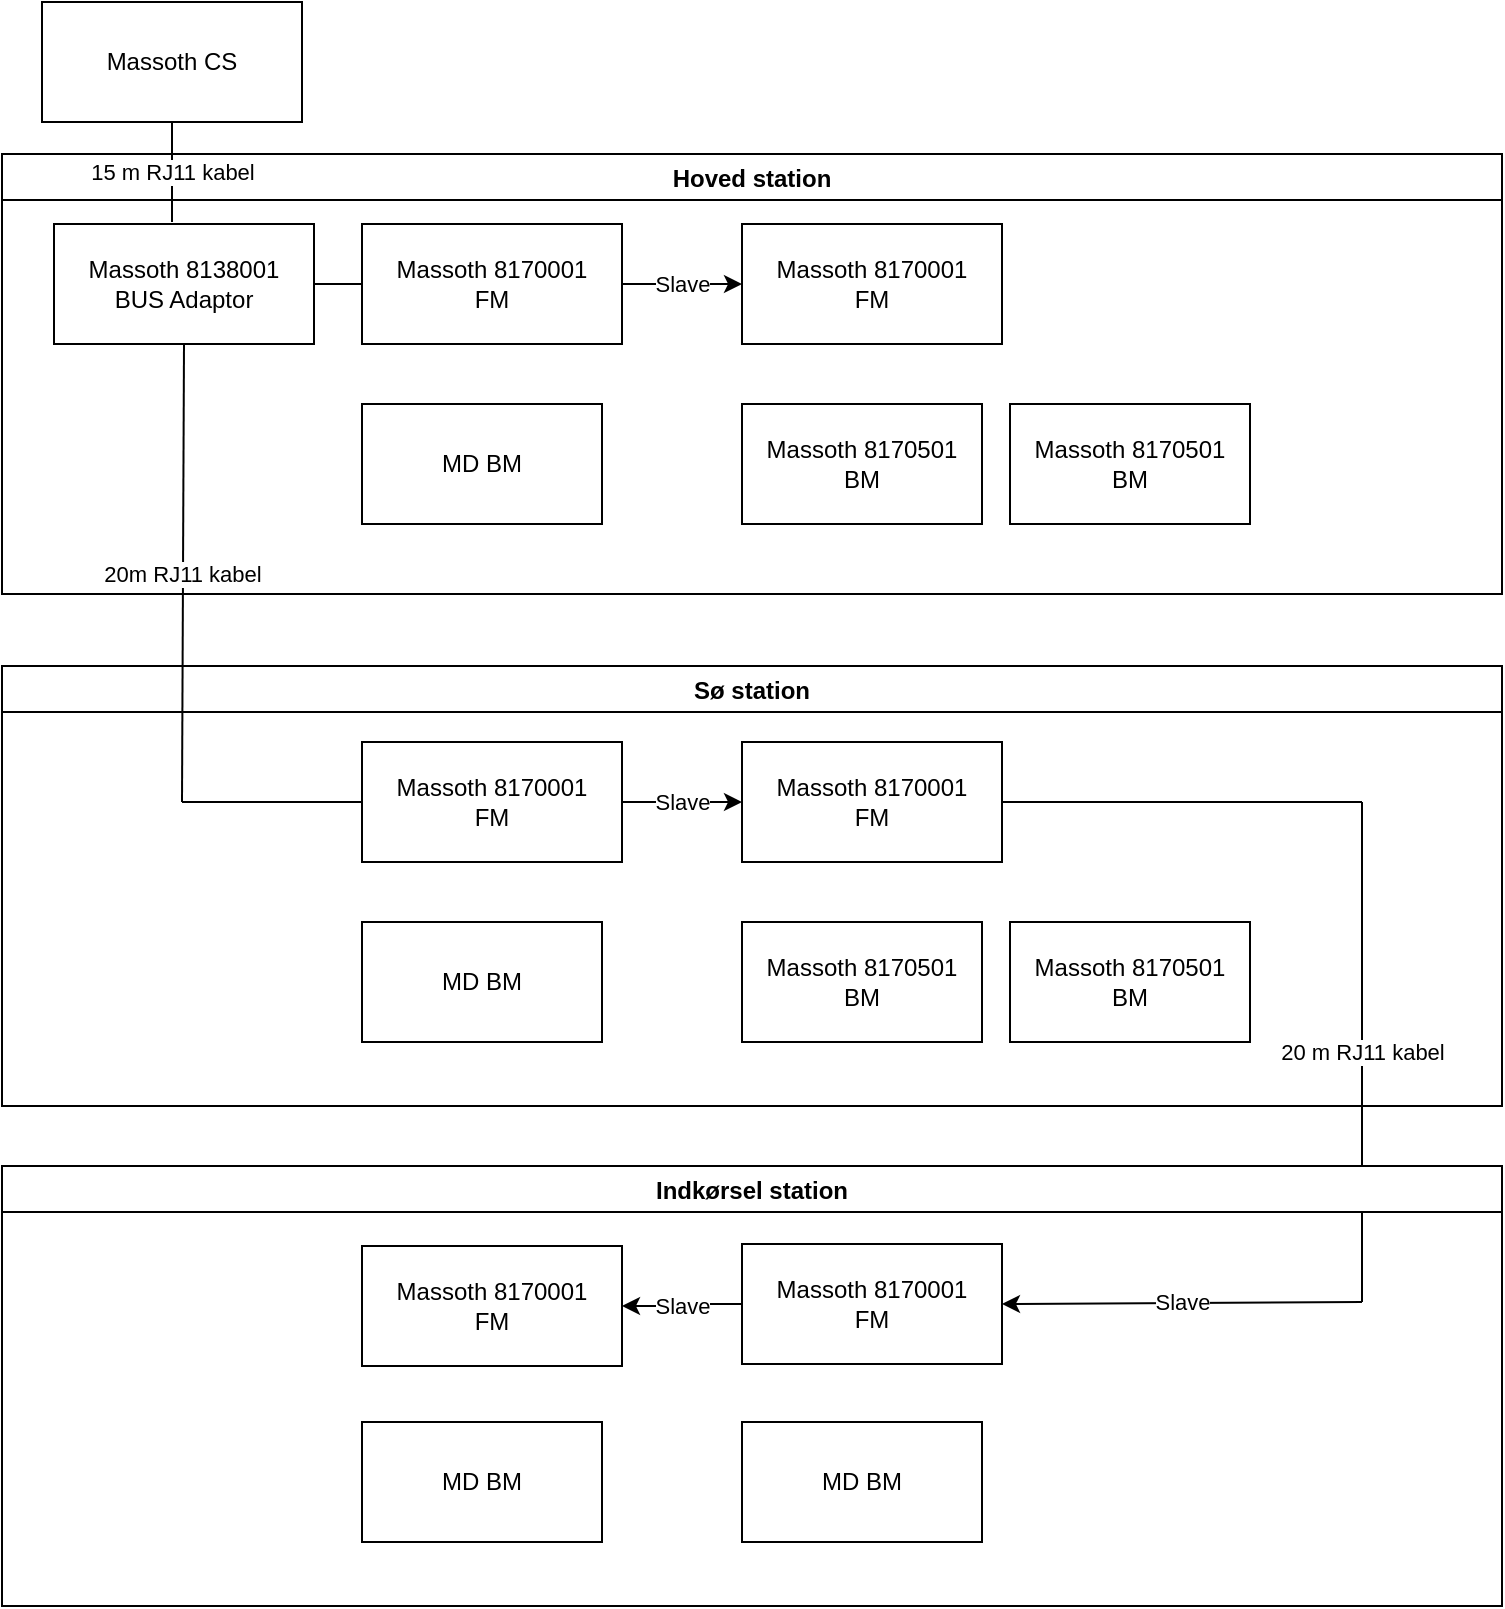 <mxfile version="18.2.0" type="github">
  <diagram id="dmieQwYUUAP63awEwlh5" name="Page-1">
    <mxGraphModel dx="1005" dy="754" grid="1" gridSize="10" guides="1" tooltips="1" connect="1" arrows="1" fold="1" page="1" pageScale="1" pageWidth="827" pageHeight="1169" math="0" shadow="0">
      <root>
        <mxCell id="0" />
        <mxCell id="1" parent="0" />
        <mxCell id="7N787UUlXTNlcEC6xHam-23" value="Slave" style="edgeStyle=orthogonalEdgeStyle;rounded=0;orthogonalLoop=1;jettySize=auto;html=1;exitX=1;exitY=0.5;exitDx=0;exitDy=0;" parent="1" source="7N787UUlXTNlcEC6xHam-5" target="7N787UUlXTNlcEC6xHam-14" edge="1">
          <mxGeometry relative="1" as="geometry" />
        </mxCell>
        <mxCell id="7N787UUlXTNlcEC6xHam-5" value="Massoth 8170001&lt;br&gt;FM" style="rounded=0;whiteSpace=wrap;html=1;" parent="1" vertex="1">
          <mxGeometry x="200" y="121" width="130" height="60" as="geometry" />
        </mxCell>
        <mxCell id="7N787UUlXTNlcEC6xHam-15" value="Massoth 8138001&lt;br&gt;BUS Adaptor" style="rounded=0;whiteSpace=wrap;html=1;" parent="1" vertex="1">
          <mxGeometry x="46" y="121" width="130" height="60" as="geometry" />
        </mxCell>
        <mxCell id="7N787UUlXTNlcEC6xHam-28" value="" style="endArrow=none;html=1;rounded=0;entryX=1;entryY=0.5;entryDx=0;entryDy=0;exitX=0;exitY=0.5;exitDx=0;exitDy=0;" parent="1" source="7N787UUlXTNlcEC6xHam-5" target="7N787UUlXTNlcEC6xHam-15" edge="1">
          <mxGeometry width="50" height="50" relative="1" as="geometry">
            <mxPoint x="120" y="191" as="sourcePoint" />
            <mxPoint x="170" y="141" as="targetPoint" />
          </mxGeometry>
        </mxCell>
        <mxCell id="7N787UUlXTNlcEC6xHam-34" value="Hoved station" style="swimlane;" parent="1" vertex="1">
          <mxGeometry x="20" y="86" width="750" height="220" as="geometry" />
        </mxCell>
        <mxCell id="7N787UUlXTNlcEC6xHam-60" value="15 m RJ11 kabel" style="endArrow=none;html=1;rounded=0;entryX=0.5;entryY=1;entryDx=0;entryDy=0;" parent="7N787UUlXTNlcEC6xHam-34" target="7N787UUlXTNlcEC6xHam-59" edge="1">
          <mxGeometry width="50" height="50" relative="1" as="geometry">
            <mxPoint x="85" y="34" as="sourcePoint" />
            <mxPoint x="130" y="-16" as="targetPoint" />
          </mxGeometry>
        </mxCell>
        <mxCell id="7N787UUlXTNlcEC6xHam-12" value="MD BM" style="rounded=0;whiteSpace=wrap;html=1;" parent="7N787UUlXTNlcEC6xHam-34" vertex="1">
          <mxGeometry x="180" y="125" width="120" height="60" as="geometry" />
        </mxCell>
        <mxCell id="7N787UUlXTNlcEC6xHam-14" value="Massoth 8170001&lt;br&gt;FM" style="rounded=0;whiteSpace=wrap;html=1;" parent="7N787UUlXTNlcEC6xHam-34" vertex="1">
          <mxGeometry x="370" y="35" width="130" height="60" as="geometry" />
        </mxCell>
        <mxCell id="7N787UUlXTNlcEC6xHam-65" value="Massoth 8170501&lt;br&gt;BM" style="rounded=0;whiteSpace=wrap;html=1;" parent="7N787UUlXTNlcEC6xHam-34" vertex="1">
          <mxGeometry x="370" y="125" width="120" height="60" as="geometry" />
        </mxCell>
        <mxCell id="7N787UUlXTNlcEC6xHam-66" value="Massoth 8170501&lt;br&gt;BM" style="rounded=0;whiteSpace=wrap;html=1;" parent="7N787UUlXTNlcEC6xHam-34" vertex="1">
          <mxGeometry x="504" y="125" width="120" height="60" as="geometry" />
        </mxCell>
        <mxCell id="7N787UUlXTNlcEC6xHam-37" value="Slave" style="edgeStyle=orthogonalEdgeStyle;rounded=0;orthogonalLoop=1;jettySize=auto;html=1;exitX=1;exitY=0.5;exitDx=0;exitDy=0;" parent="1" source="7N787UUlXTNlcEC6xHam-38" target="7N787UUlXTNlcEC6xHam-41" edge="1">
          <mxGeometry relative="1" as="geometry" />
        </mxCell>
        <mxCell id="7N787UUlXTNlcEC6xHam-38" value="Massoth 8170001&lt;br&gt;FM" style="rounded=0;whiteSpace=wrap;html=1;" parent="1" vertex="1">
          <mxGeometry x="200" y="380" width="130" height="60" as="geometry" />
        </mxCell>
        <mxCell id="7N787UUlXTNlcEC6xHam-44" value="" style="endArrow=none;html=1;rounded=0;exitX=0;exitY=0.5;exitDx=0;exitDy=0;" parent="1" source="7N787UUlXTNlcEC6xHam-38" edge="1">
          <mxGeometry width="50" height="50" relative="1" as="geometry">
            <mxPoint x="195" y="409" as="sourcePoint" />
            <mxPoint x="110" y="410" as="targetPoint" />
          </mxGeometry>
        </mxCell>
        <mxCell id="7N787UUlXTNlcEC6xHam-45" value="Sø station" style="swimlane;" parent="1" vertex="1">
          <mxGeometry x="20" y="342" width="750" height="220" as="geometry" />
        </mxCell>
        <mxCell id="7N787UUlXTNlcEC6xHam-57" value="20 m RJ11 kabel" style="endArrow=none;html=1;rounded=0;" parent="7N787UUlXTNlcEC6xHam-45" edge="1">
          <mxGeometry width="50" height="50" relative="1" as="geometry">
            <mxPoint x="680" y="318" as="sourcePoint" />
            <mxPoint x="680" y="68" as="targetPoint" />
          </mxGeometry>
        </mxCell>
        <mxCell id="7N787UUlXTNlcEC6xHam-41" value="Massoth 8170001&lt;br&gt;FM" style="rounded=0;whiteSpace=wrap;html=1;" parent="7N787UUlXTNlcEC6xHam-45" vertex="1">
          <mxGeometry x="370" y="38" width="130" height="60" as="geometry" />
        </mxCell>
        <mxCell id="7N787UUlXTNlcEC6xHam-62" value="MD BM" style="rounded=0;whiteSpace=wrap;html=1;" parent="7N787UUlXTNlcEC6xHam-45" vertex="1">
          <mxGeometry x="180" y="128" width="120" height="60" as="geometry" />
        </mxCell>
        <mxCell id="7N787UUlXTNlcEC6xHam-67" value="Massoth 8170501&lt;br&gt;BM" style="rounded=0;whiteSpace=wrap;html=1;" parent="7N787UUlXTNlcEC6xHam-45" vertex="1">
          <mxGeometry x="370" y="128" width="120" height="60" as="geometry" />
        </mxCell>
        <mxCell id="7N787UUlXTNlcEC6xHam-68" value="Massoth 8170501&lt;br&gt;BM" style="rounded=0;whiteSpace=wrap;html=1;" parent="7N787UUlXTNlcEC6xHam-45" vertex="1">
          <mxGeometry x="504" y="128" width="120" height="60" as="geometry" />
        </mxCell>
        <mxCell id="7N787UUlXTNlcEC6xHam-48" value="Slave" style="edgeStyle=orthogonalEdgeStyle;rounded=0;orthogonalLoop=1;jettySize=auto;html=1;exitX=0;exitY=0.5;exitDx=0;exitDy=0;entryX=1;entryY=0.5;entryDx=0;entryDy=0;" parent="1" source="7N787UUlXTNlcEC6xHam-52" target="7N787UUlXTNlcEC6xHam-49" edge="1">
          <mxGeometry relative="1" as="geometry">
            <mxPoint x="350" y="690" as="sourcePoint" />
            <mxPoint x="330" y="660" as="targetPoint" />
          </mxGeometry>
        </mxCell>
        <mxCell id="7N787UUlXTNlcEC6xHam-49" value="Massoth 8170001&lt;br&gt;FM" style="rounded=0;whiteSpace=wrap;html=1;" parent="1" vertex="1">
          <mxGeometry x="200" y="632" width="130" height="60" as="geometry" />
        </mxCell>
        <mxCell id="7N787UUlXTNlcEC6xHam-55" value="" style="endArrow=none;html=1;rounded=0;exitX=1;exitY=0.5;exitDx=0;exitDy=0;" parent="1" source="7N787UUlXTNlcEC6xHam-41" edge="1">
          <mxGeometry width="50" height="50" relative="1" as="geometry">
            <mxPoint x="120" y="697" as="sourcePoint" />
            <mxPoint x="700" y="410" as="targetPoint" />
          </mxGeometry>
        </mxCell>
        <mxCell id="7N787UUlXTNlcEC6xHam-56" value="Indkørsel station" style="swimlane;" parent="1" vertex="1">
          <mxGeometry x="20" y="592" width="750" height="220" as="geometry" />
        </mxCell>
        <mxCell id="7N787UUlXTNlcEC6xHam-52" value="Massoth 8170001&lt;br&gt;FM" style="rounded=0;whiteSpace=wrap;html=1;" parent="7N787UUlXTNlcEC6xHam-56" vertex="1">
          <mxGeometry x="370" y="39" width="130" height="60" as="geometry" />
        </mxCell>
        <mxCell id="7N787UUlXTNlcEC6xHam-71" value="MD BM" style="rounded=0;whiteSpace=wrap;html=1;" parent="7N787UUlXTNlcEC6xHam-56" vertex="1">
          <mxGeometry x="180" y="128" width="120" height="60" as="geometry" />
        </mxCell>
        <mxCell id="g0L1-y3GfQ9ImoboEQg--7" value="MD BM" style="rounded=0;whiteSpace=wrap;html=1;" vertex="1" parent="7N787UUlXTNlcEC6xHam-56">
          <mxGeometry x="370" y="128" width="120" height="60" as="geometry" />
        </mxCell>
        <mxCell id="7N787UUlXTNlcEC6xHam-58" value="20m RJ11 kabel" style="endArrow=none;html=1;rounded=0;entryX=0.5;entryY=1;entryDx=0;entryDy=0;" parent="1" target="7N787UUlXTNlcEC6xHam-15" edge="1">
          <mxGeometry width="50" height="50" relative="1" as="geometry">
            <mxPoint x="110" y="410" as="sourcePoint" />
            <mxPoint x="430" y="360" as="targetPoint" />
          </mxGeometry>
        </mxCell>
        <mxCell id="7N787UUlXTNlcEC6xHam-59" value="Massoth CS" style="rounded=0;whiteSpace=wrap;html=1;" parent="1" vertex="1">
          <mxGeometry x="40" y="10" width="130" height="60" as="geometry" />
        </mxCell>
        <mxCell id="7N787UUlXTNlcEC6xHam-70" value="" style="edgeStyle=orthogonalEdgeStyle;rounded=0;orthogonalLoop=1;jettySize=auto;html=1;" parent="1" edge="1">
          <mxGeometry relative="1" as="geometry">
            <mxPoint x="386" y="748" as="targetPoint" />
          </mxGeometry>
        </mxCell>
        <mxCell id="g0L1-y3GfQ9ImoboEQg--4" value="Slave" style="endArrow=classic;html=1;rounded=0;entryX=1;entryY=0.5;entryDx=0;entryDy=0;" edge="1" parent="1" target="7N787UUlXTNlcEC6xHam-52">
          <mxGeometry width="50" height="50" relative="1" as="geometry">
            <mxPoint x="700" y="660" as="sourcePoint" />
            <mxPoint x="510" y="570" as="targetPoint" />
          </mxGeometry>
        </mxCell>
      </root>
    </mxGraphModel>
  </diagram>
</mxfile>
